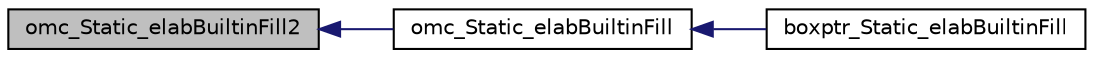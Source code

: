 digraph "omc_Static_elabBuiltinFill2"
{
  edge [fontname="Helvetica",fontsize="10",labelfontname="Helvetica",labelfontsize="10"];
  node [fontname="Helvetica",fontsize="10",shape=record];
  rankdir="LR";
  Node16413 [label="omc_Static_elabBuiltinFill2",height=0.2,width=0.4,color="black", fillcolor="grey75", style="filled", fontcolor="black"];
  Node16413 -> Node16414 [dir="back",color="midnightblue",fontsize="10",style="solid",fontname="Helvetica"];
  Node16414 [label="omc_Static_elabBuiltinFill",height=0.2,width=0.4,color="black", fillcolor="white", style="filled",URL="$d0/d86/_static_8c.html#aa2039d26696e6b05f40736886eb2a36c"];
  Node16414 -> Node16415 [dir="back",color="midnightblue",fontsize="10",style="solid",fontname="Helvetica"];
  Node16415 [label="boxptr_Static_elabBuiltinFill",height=0.2,width=0.4,color="black", fillcolor="white", style="filled",URL="$d0/d86/_static_8c.html#a932c63b381f471e576ff359b3d739e50"];
}
